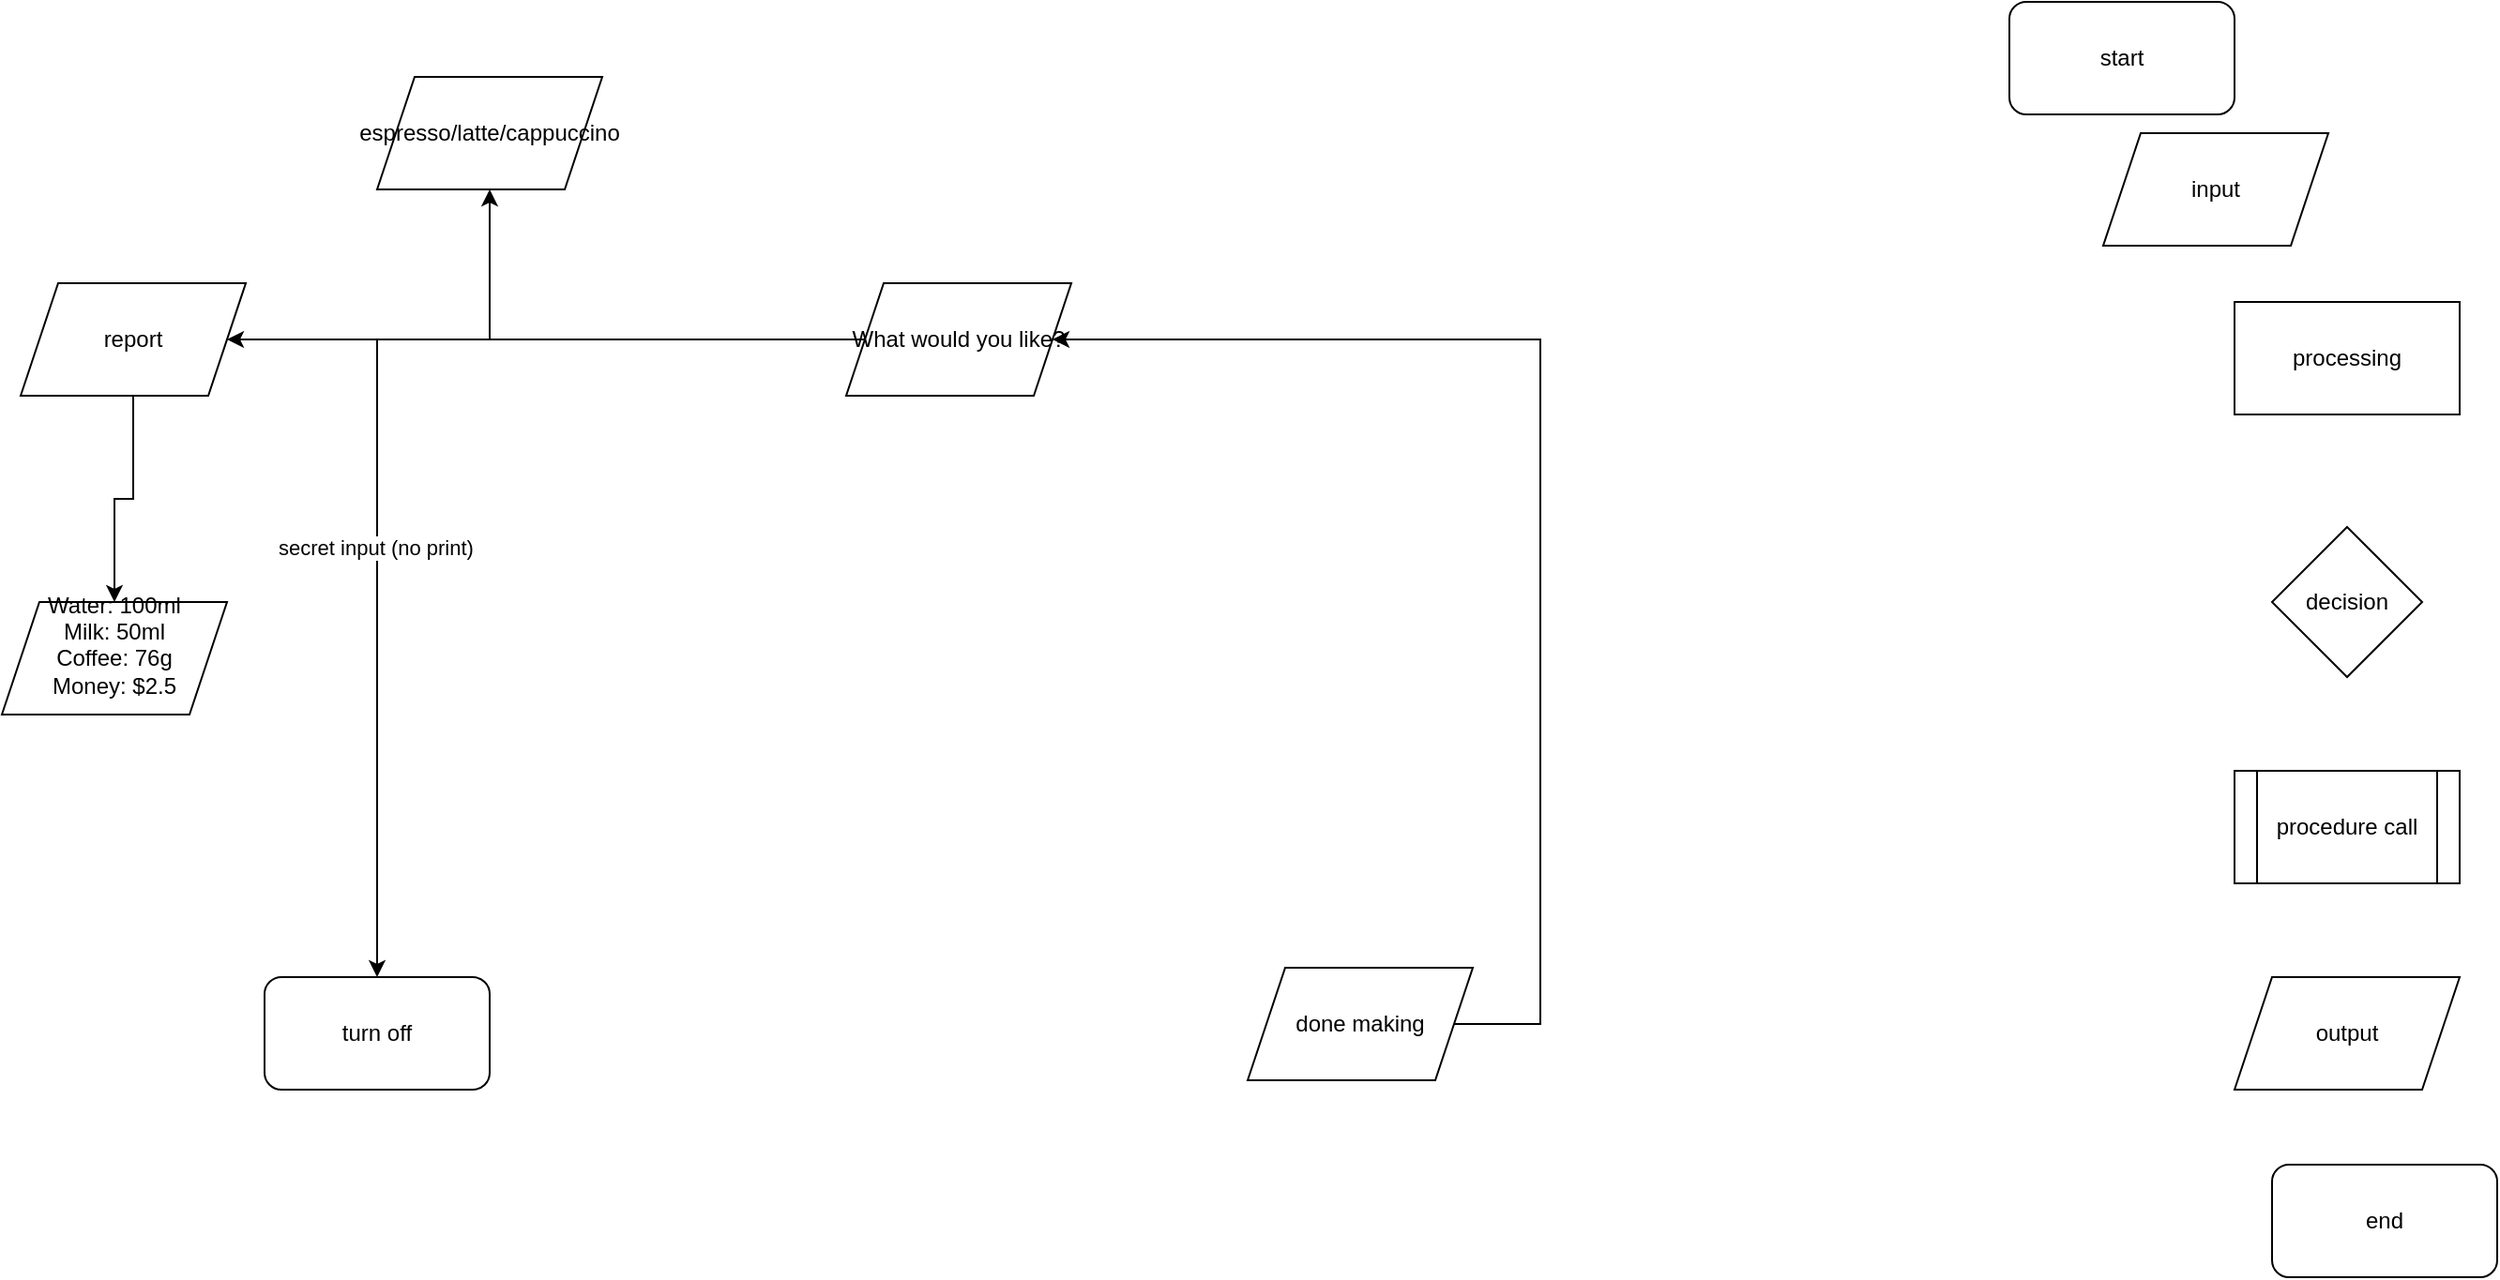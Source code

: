 <mxfile version="14.1.2" type="github">
  <diagram id="C5RBs43oDa-KdzZeNtuy" name="Page-1">
    <mxGraphModel dx="2212" dy="643" grid="1" gridSize="10" guides="1" tooltips="1" connect="1" arrows="1" fold="1" page="1" pageScale="1" pageWidth="827" pageHeight="1169" math="0" shadow="0">
      <root>
        <mxCell id="WIyWlLk6GJQsqaUBKTNV-0" />
        <mxCell id="WIyWlLk6GJQsqaUBKTNV-1" parent="WIyWlLk6GJQsqaUBKTNV-0" />
        <mxCell id="UrFcasW0O5pefG1lsXFd-1" value="input" style="shape=parallelogram;perimeter=parallelogramPerimeter;whiteSpace=wrap;html=1;fixedSize=1;" vertex="1" parent="WIyWlLk6GJQsqaUBKTNV-1">
          <mxGeometry x="810" y="80" width="120" height="60" as="geometry" />
        </mxCell>
        <mxCell id="UrFcasW0O5pefG1lsXFd-2" value="processing" style="rounded=0;whiteSpace=wrap;html=1;" vertex="1" parent="WIyWlLk6GJQsqaUBKTNV-1">
          <mxGeometry x="880" y="170" width="120" height="60" as="geometry" />
        </mxCell>
        <mxCell id="UrFcasW0O5pefG1lsXFd-3" value="decision" style="rhombus;whiteSpace=wrap;html=1;" vertex="1" parent="WIyWlLk6GJQsqaUBKTNV-1">
          <mxGeometry x="900" y="290" width="80" height="80" as="geometry" />
        </mxCell>
        <mxCell id="UrFcasW0O5pefG1lsXFd-4" value="procedure call" style="shape=process;whiteSpace=wrap;html=1;backgroundOutline=1;" vertex="1" parent="WIyWlLk6GJQsqaUBKTNV-1">
          <mxGeometry x="880" y="420" width="120" height="60" as="geometry" />
        </mxCell>
        <mxCell id="UrFcasW0O5pefG1lsXFd-5" value="output" style="shape=parallelogram;perimeter=parallelogramPerimeter;whiteSpace=wrap;html=1;fixedSize=1;" vertex="1" parent="WIyWlLk6GJQsqaUBKTNV-1">
          <mxGeometry x="880" y="530" width="120" height="60" as="geometry" />
        </mxCell>
        <mxCell id="UrFcasW0O5pefG1lsXFd-6" value="end" style="rounded=1;whiteSpace=wrap;html=1;" vertex="1" parent="WIyWlLk6GJQsqaUBKTNV-1">
          <mxGeometry x="900" y="630" width="120" height="60" as="geometry" />
        </mxCell>
        <mxCell id="UrFcasW0O5pefG1lsXFd-7" value="start" style="rounded=1;whiteSpace=wrap;html=1;" vertex="1" parent="WIyWlLk6GJQsqaUBKTNV-1">
          <mxGeometry x="760" y="10" width="120" height="60" as="geometry" />
        </mxCell>
        <mxCell id="UrFcasW0O5pefG1lsXFd-10" style="edgeStyle=orthogonalEdgeStyle;rounded=0;orthogonalLoop=1;jettySize=auto;html=1;entryX=0.5;entryY=1;entryDx=0;entryDy=0;" edge="1" parent="WIyWlLk6GJQsqaUBKTNV-1" source="UrFcasW0O5pefG1lsXFd-8" target="UrFcasW0O5pefG1lsXFd-11">
          <mxGeometry relative="1" as="geometry">
            <mxPoint x="30" y="110" as="targetPoint" />
          </mxGeometry>
        </mxCell>
        <mxCell id="UrFcasW0O5pefG1lsXFd-15" style="edgeStyle=orthogonalEdgeStyle;rounded=0;orthogonalLoop=1;jettySize=auto;html=1;" edge="1" parent="WIyWlLk6GJQsqaUBKTNV-1" source="UrFcasW0O5pefG1lsXFd-8" target="UrFcasW0O5pefG1lsXFd-14">
          <mxGeometry relative="1" as="geometry" />
        </mxCell>
        <mxCell id="UrFcasW0O5pefG1lsXFd-16" value="secret input (no print)" style="edgeLabel;html=1;align=center;verticalAlign=middle;resizable=0;points=[];" vertex="1" connectable="0" parent="UrFcasW0O5pefG1lsXFd-15">
          <mxGeometry x="0.237" y="-1" relative="1" as="geometry">
            <mxPoint as="offset" />
          </mxGeometry>
        </mxCell>
        <mxCell id="UrFcasW0O5pefG1lsXFd-18" style="edgeStyle=orthogonalEdgeStyle;rounded=0;orthogonalLoop=1;jettySize=auto;html=1;entryX=1;entryY=0.5;entryDx=0;entryDy=0;" edge="1" parent="WIyWlLk6GJQsqaUBKTNV-1" source="UrFcasW0O5pefG1lsXFd-8" target="UrFcasW0O5pefG1lsXFd-17">
          <mxGeometry relative="1" as="geometry" />
        </mxCell>
        <mxCell id="UrFcasW0O5pefG1lsXFd-8" value="What would you like?" style="shape=parallelogram;perimeter=parallelogramPerimeter;whiteSpace=wrap;html=1;fixedSize=1;" vertex="1" parent="WIyWlLk6GJQsqaUBKTNV-1">
          <mxGeometry x="140" y="160" width="120" height="60" as="geometry" />
        </mxCell>
        <mxCell id="UrFcasW0O5pefG1lsXFd-11" value="espresso/latte/cappuccino" style="shape=parallelogram;perimeter=parallelogramPerimeter;whiteSpace=wrap;html=1;fixedSize=1;" vertex="1" parent="WIyWlLk6GJQsqaUBKTNV-1">
          <mxGeometry x="-110" y="50" width="120" height="60" as="geometry" />
        </mxCell>
        <mxCell id="UrFcasW0O5pefG1lsXFd-13" style="edgeStyle=orthogonalEdgeStyle;rounded=0;orthogonalLoop=1;jettySize=auto;html=1;" edge="1" parent="WIyWlLk6GJQsqaUBKTNV-1" source="UrFcasW0O5pefG1lsXFd-12" target="UrFcasW0O5pefG1lsXFd-8">
          <mxGeometry relative="1" as="geometry">
            <Array as="points">
              <mxPoint x="510" y="555" />
              <mxPoint x="510" y="190" />
            </Array>
          </mxGeometry>
        </mxCell>
        <mxCell id="UrFcasW0O5pefG1lsXFd-12" value="done making" style="shape=parallelogram;perimeter=parallelogramPerimeter;whiteSpace=wrap;html=1;fixedSize=1;" vertex="1" parent="WIyWlLk6GJQsqaUBKTNV-1">
          <mxGeometry x="354" y="525" width="120" height="60" as="geometry" />
        </mxCell>
        <mxCell id="UrFcasW0O5pefG1lsXFd-14" value="turn off" style="rounded=1;whiteSpace=wrap;html=1;" vertex="1" parent="WIyWlLk6GJQsqaUBKTNV-1">
          <mxGeometry x="-170" y="530" width="120" height="60" as="geometry" />
        </mxCell>
        <mxCell id="UrFcasW0O5pefG1lsXFd-20" style="edgeStyle=orthogonalEdgeStyle;rounded=0;orthogonalLoop=1;jettySize=auto;html=1;" edge="1" parent="WIyWlLk6GJQsqaUBKTNV-1" source="UrFcasW0O5pefG1lsXFd-17" target="UrFcasW0O5pefG1lsXFd-19">
          <mxGeometry relative="1" as="geometry" />
        </mxCell>
        <mxCell id="UrFcasW0O5pefG1lsXFd-17" value="report" style="shape=parallelogram;perimeter=parallelogramPerimeter;whiteSpace=wrap;html=1;fixedSize=1;" vertex="1" parent="WIyWlLk6GJQsqaUBKTNV-1">
          <mxGeometry x="-300" y="160" width="120" height="60" as="geometry" />
        </mxCell>
        <mxCell id="UrFcasW0O5pefG1lsXFd-19" value="&#xa;&#xa;Water: 100ml&#xa;Milk: 50ml&#xa;Coffee: 76g&#xa;Money: $2.5&#xa;&#xa;&#xa;" style="shape=parallelogram;perimeter=parallelogramPerimeter;whiteSpace=wrap;html=1;fixedSize=1;" vertex="1" parent="WIyWlLk6GJQsqaUBKTNV-1">
          <mxGeometry x="-310" y="330" width="120" height="60" as="geometry" />
        </mxCell>
      </root>
    </mxGraphModel>
  </diagram>
</mxfile>
